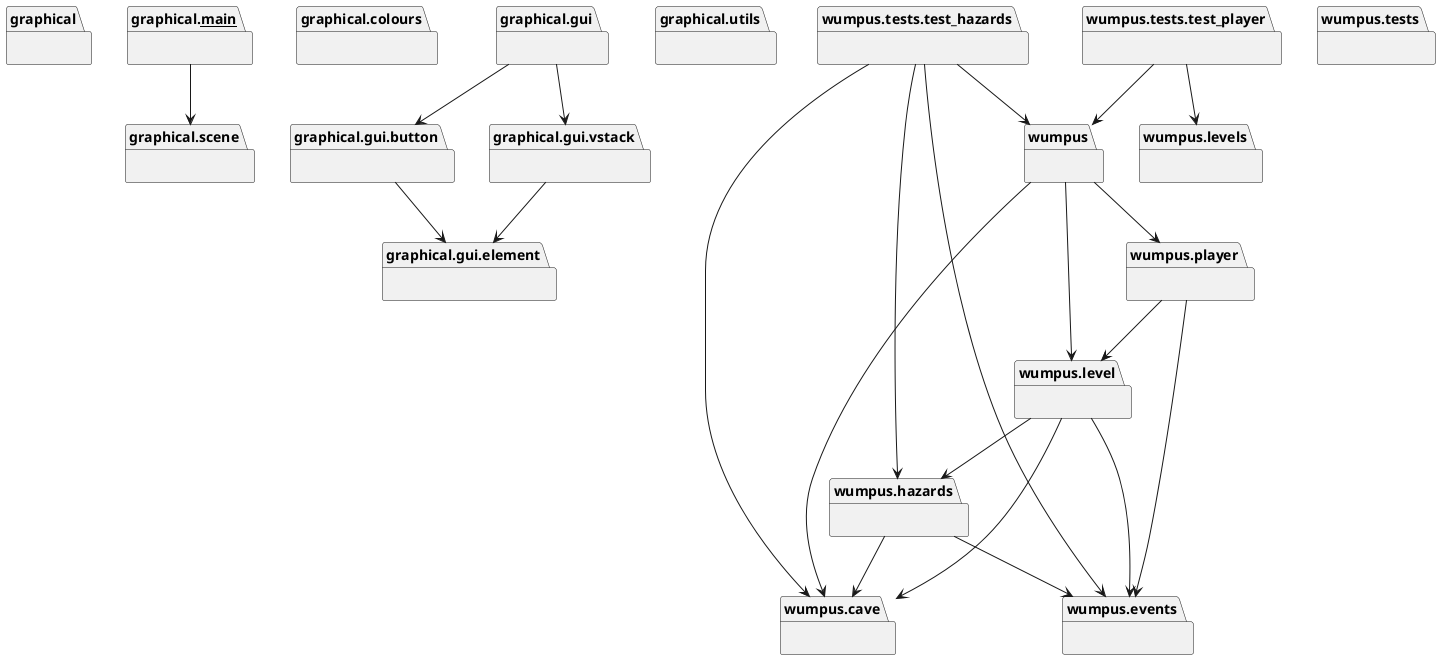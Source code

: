 @startuml packages
set namespaceSeparator none
package "graphical" as graphical {
}
package "graphical.__main__" as graphical.__main__ {
}
package "graphical.colours" as graphical.colours {
}
package "graphical.gui" as graphical.gui {
}
package "graphical.gui.button" as graphical.gui.button {
}
package "graphical.gui.element" as graphical.gui.element {
}
package "graphical.gui.vstack" as graphical.gui.vstack {
}
package "graphical.scene" as graphical.scene {
}
package "graphical.utils" as graphical.utils {
}
package "wumpus" as wumpus {
}
package "wumpus.cave" as wumpus.cave {
}
package "wumpus.events" as wumpus.events {
}
package "wumpus.hazards" as wumpus.hazards {
}
package "wumpus.level" as wumpus.level {
}
package "wumpus.levels" as wumpus.levels {
}
package "wumpus.player" as wumpus.player {
}
package "wumpus.tests" as wumpus.tests {
}
package "wumpus.tests.test_hazards" as wumpus.tests.test_hazards {
}
package "wumpus.tests.test_player" as wumpus.tests.test_player {
}
graphical.__main__ --> graphical.scene
graphical.gui --> graphical.gui.button
graphical.gui --> graphical.gui.vstack
graphical.gui.button --> graphical.gui.element
graphical.gui.vstack --> graphical.gui.element
wumpus --> wumpus.cave
wumpus --> wumpus.level
wumpus --> wumpus.player
wumpus.hazards --> wumpus.cave
wumpus.hazards --> wumpus.events
wumpus.level --> wumpus.cave
wumpus.level --> wumpus.events
wumpus.level --> wumpus.hazards
wumpus.player --> wumpus.events
wumpus.player --> wumpus.level
wumpus.tests.test_hazards --> wumpus
wumpus.tests.test_hazards --> wumpus.cave
wumpus.tests.test_hazards --> wumpus.events
wumpus.tests.test_hazards --> wumpus.hazards
wumpus.tests.test_player --> wumpus
wumpus.tests.test_player --> wumpus.levels
@enduml

